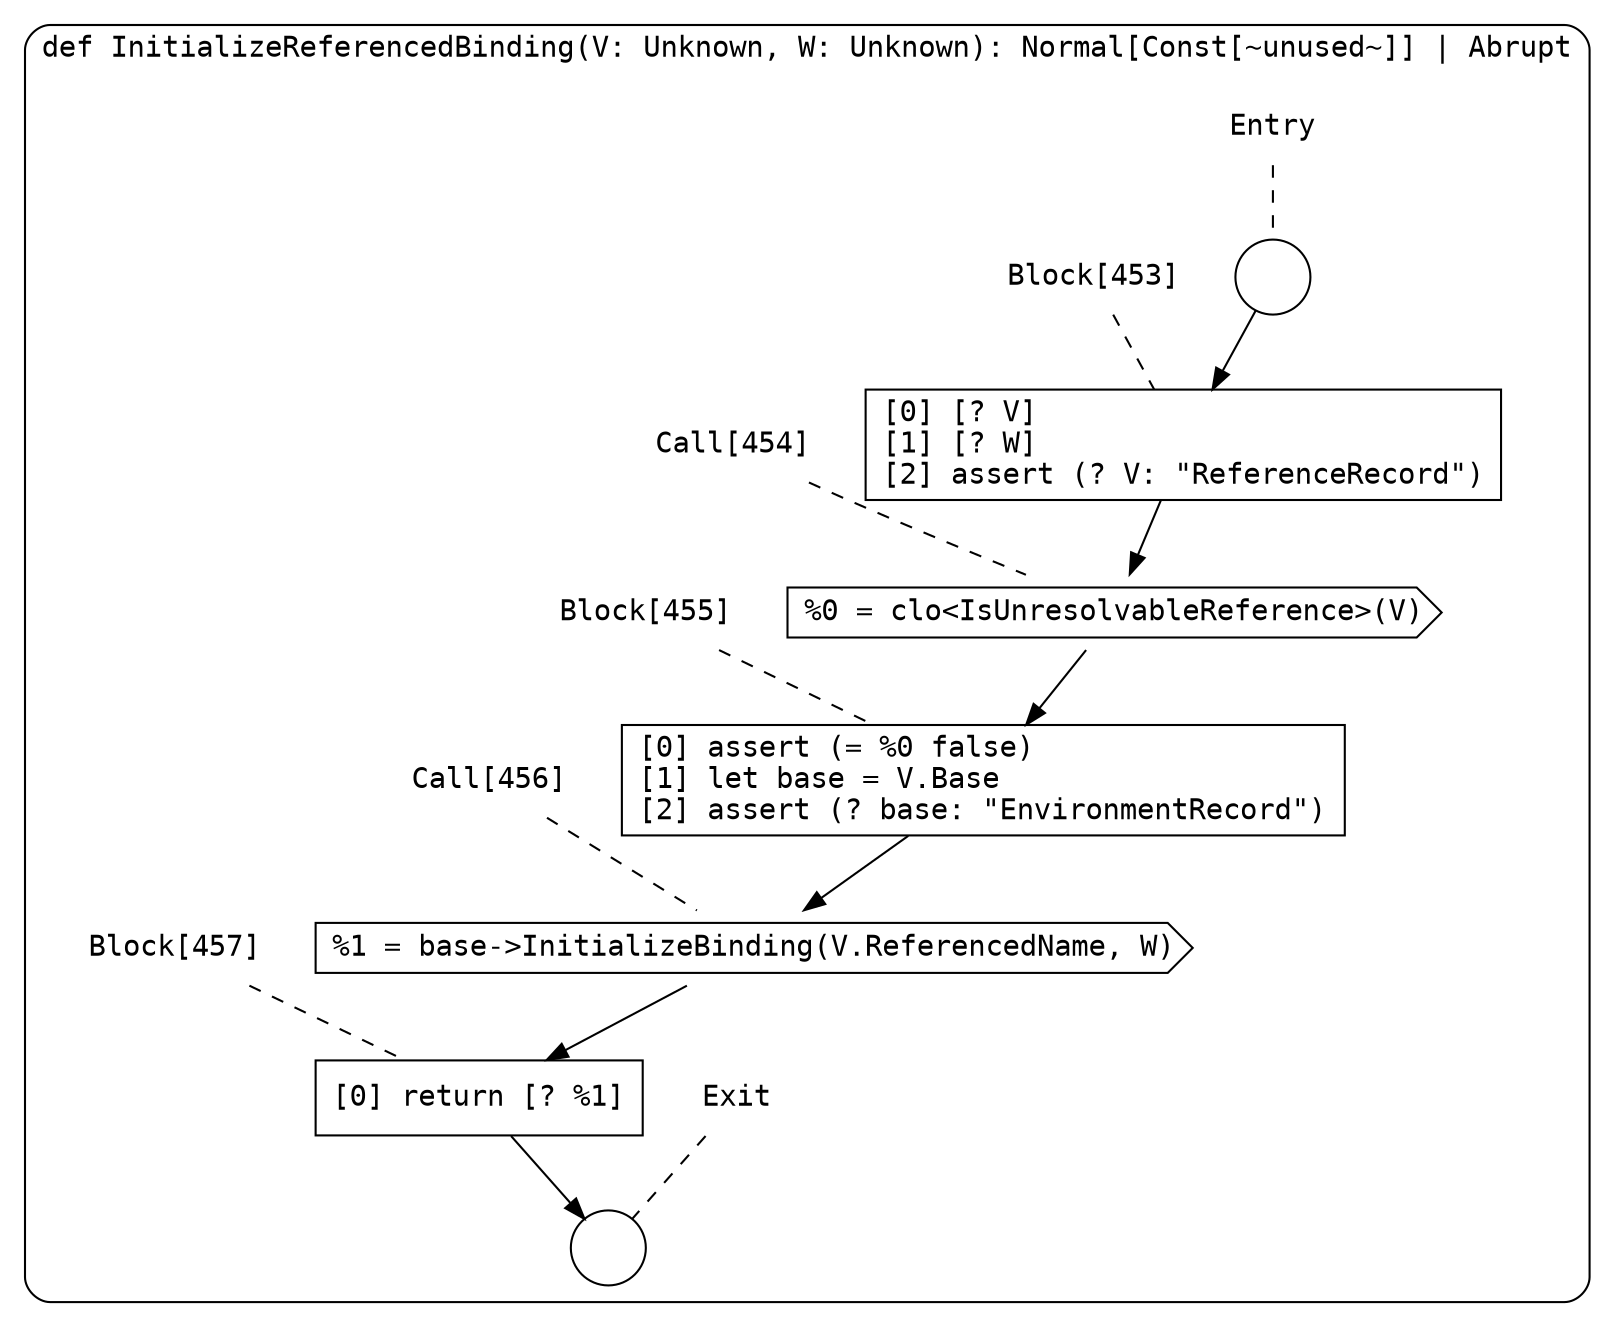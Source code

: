 digraph {
  graph [fontname = "Consolas"]
  node [fontname = "Consolas"]
  edge [fontname = "Consolas"]
  subgraph cluster65 {
    label = "def InitializeReferencedBinding(V: Unknown, W: Unknown): Normal[Const[~unused~]] | Abrupt"
    style = rounded
    cluster65_entry_name [shape=none, label=<<font color="black">Entry</font>>]
    cluster65_entry_name -> cluster65_entry [arrowhead=none, color="black", style=dashed]
    cluster65_entry [shape=circle label=" " color="black" fillcolor="white" style=filled]
    cluster65_entry -> node453 [color="black"]
    cluster65_exit_name [shape=none, label=<<font color="black">Exit</font>>]
    cluster65_exit_name -> cluster65_exit [arrowhead=none, color="black", style=dashed]
    cluster65_exit [shape=circle label=" " color="black" fillcolor="white" style=filled]
    node453_name [shape=none, label=<<font color="black">Block[453]</font>>]
    node453_name -> node453 [arrowhead=none, color="black", style=dashed]
    node453 [shape=box, label=<<font color="black">[0] [? V]<BR ALIGN="LEFT"/>[1] [? W]<BR ALIGN="LEFT"/>[2] assert (? V: &quot;ReferenceRecord&quot;)<BR ALIGN="LEFT"/></font>> color="black" fillcolor="white", style=filled]
    node453 -> node454 [color="black"]
    node454_name [shape=none, label=<<font color="black">Call[454]</font>>]
    node454_name -> node454 [arrowhead=none, color="black", style=dashed]
    node454 [shape=cds, label=<<font color="black">%0 = clo&lt;IsUnresolvableReference&gt;(V)</font>> color="black" fillcolor="white", style=filled]
    node454 -> node455 [color="black"]
    node455_name [shape=none, label=<<font color="black">Block[455]</font>>]
    node455_name -> node455 [arrowhead=none, color="black", style=dashed]
    node455 [shape=box, label=<<font color="black">[0] assert (= %0 false)<BR ALIGN="LEFT"/>[1] let base = V.Base<BR ALIGN="LEFT"/>[2] assert (? base: &quot;EnvironmentRecord&quot;)<BR ALIGN="LEFT"/></font>> color="black" fillcolor="white", style=filled]
    node455 -> node456 [color="black"]
    node456_name [shape=none, label=<<font color="black">Call[456]</font>>]
    node456_name -> node456 [arrowhead=none, color="black", style=dashed]
    node456 [shape=cds, label=<<font color="black">%1 = base-&gt;InitializeBinding(V.ReferencedName, W)</font>> color="black" fillcolor="white", style=filled]
    node456 -> node457 [color="black"]
    node457_name [shape=none, label=<<font color="black">Block[457]</font>>]
    node457_name -> node457 [arrowhead=none, color="black", style=dashed]
    node457 [shape=box, label=<<font color="black">[0] return [? %1]<BR ALIGN="LEFT"/></font>> color="black" fillcolor="white", style=filled]
    node457 -> cluster65_exit [color="black"]
  }
}